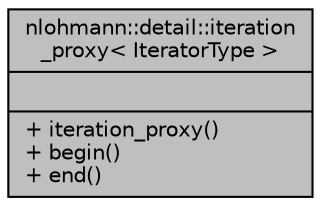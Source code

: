 digraph "nlohmann::detail::iteration_proxy&lt; IteratorType &gt;"
{
 // INTERACTIVE_SVG=YES
  bgcolor="transparent";
  edge [fontname="Helvetica",fontsize="10",labelfontname="Helvetica",labelfontsize="10"];
  node [fontname="Helvetica",fontsize="10",shape=record];
  Node1 [label="{nlohmann::detail::iteration\l_proxy\< IteratorType \>\n||+ iteration_proxy()\l+ begin()\l+ end()\l}",height=0.2,width=0.4,color="black", fillcolor="grey75", style="filled" fontcolor="black"];
}
